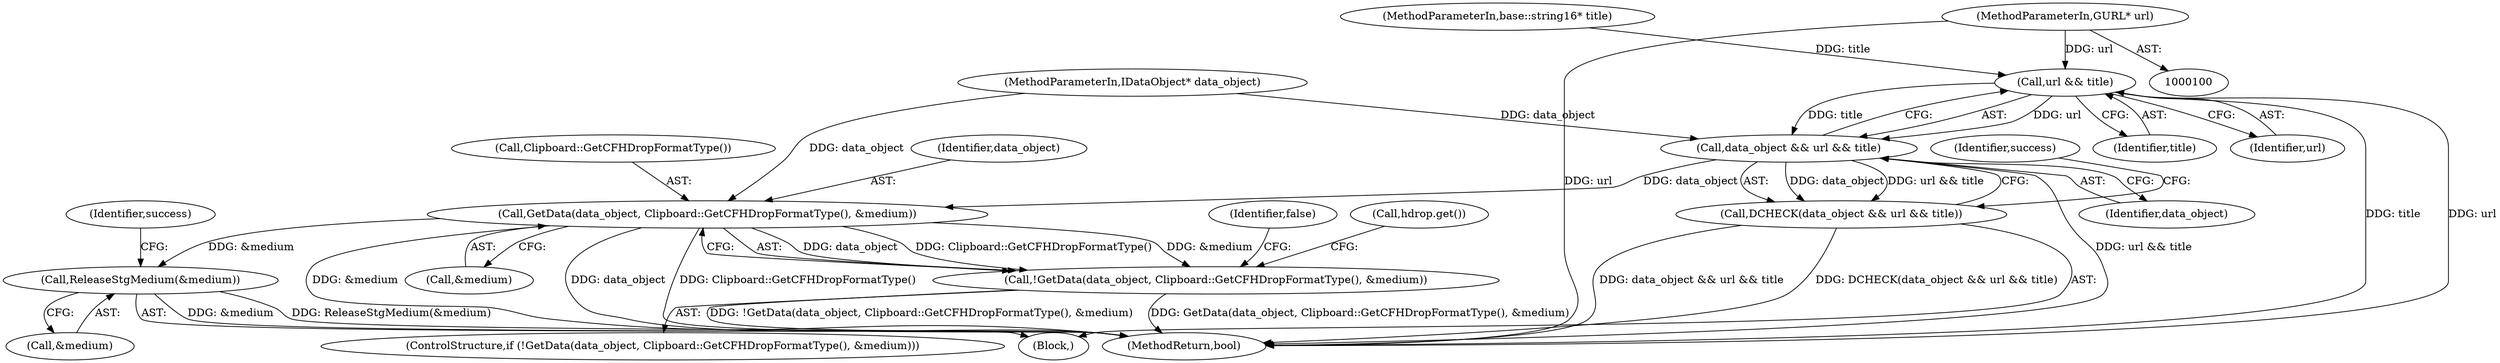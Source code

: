 digraph "0_Chrome_e93dc535728da259ec16d1c3cc393f80b25f64ae_7@pointer" {
"1000102" [label="(MethodParameterIn,GURL* url)"];
"1000108" [label="(Call,url && title)"];
"1000106" [label="(Call,data_object && url && title)"];
"1000105" [label="(Call,DCHECK(data_object && url && title))"];
"1000118" [label="(Call,GetData(data_object, Clipboard::GetCFHDropFormatType(), &medium))"];
"1000117" [label="(Call,!GetData(data_object, Clipboard::GetCFHDropFormatType(), &medium))"];
"1000156" [label="(Call,ReleaseStgMedium(&medium))"];
"1000121" [label="(Call,&medium)"];
"1000160" [label="(Identifier,success)"];
"1000104" [label="(Block,)"];
"1000110" [label="(Identifier,title)"];
"1000157" [label="(Call,&medium)"];
"1000124" [label="(Identifier,false)"];
"1000107" [label="(Identifier,data_object)"];
"1000113" [label="(Identifier,success)"];
"1000106" [label="(Call,data_object && url && title)"];
"1000103" [label="(MethodParameterIn,base::string16* title)"];
"1000105" [label="(Call,DCHECK(data_object && url && title))"];
"1000116" [label="(ControlStructure,if (!GetData(data_object, Clipboard::GetCFHDropFormatType(), &medium)))"];
"1000129" [label="(Call,hdrop.get())"];
"1000101" [label="(MethodParameterIn,IDataObject* data_object)"];
"1000161" [label="(MethodReturn,bool)"];
"1000118" [label="(Call,GetData(data_object, Clipboard::GetCFHDropFormatType(), &medium))"];
"1000156" [label="(Call,ReleaseStgMedium(&medium))"];
"1000102" [label="(MethodParameterIn,GURL* url)"];
"1000119" [label="(Identifier,data_object)"];
"1000120" [label="(Call,Clipboard::GetCFHDropFormatType())"];
"1000117" [label="(Call,!GetData(data_object, Clipboard::GetCFHDropFormatType(), &medium))"];
"1000109" [label="(Identifier,url)"];
"1000108" [label="(Call,url && title)"];
"1000102" -> "1000100"  [label="AST: "];
"1000102" -> "1000161"  [label="DDG: url"];
"1000102" -> "1000108"  [label="DDG: url"];
"1000108" -> "1000106"  [label="AST: "];
"1000108" -> "1000109"  [label="CFG: "];
"1000108" -> "1000110"  [label="CFG: "];
"1000109" -> "1000108"  [label="AST: "];
"1000110" -> "1000108"  [label="AST: "];
"1000106" -> "1000108"  [label="CFG: "];
"1000108" -> "1000161"  [label="DDG: title"];
"1000108" -> "1000161"  [label="DDG: url"];
"1000108" -> "1000106"  [label="DDG: url"];
"1000108" -> "1000106"  [label="DDG: title"];
"1000103" -> "1000108"  [label="DDG: title"];
"1000106" -> "1000105"  [label="AST: "];
"1000106" -> "1000107"  [label="CFG: "];
"1000107" -> "1000106"  [label="AST: "];
"1000105" -> "1000106"  [label="CFG: "];
"1000106" -> "1000161"  [label="DDG: url && title"];
"1000106" -> "1000105"  [label="DDG: data_object"];
"1000106" -> "1000105"  [label="DDG: url && title"];
"1000101" -> "1000106"  [label="DDG: data_object"];
"1000106" -> "1000118"  [label="DDG: data_object"];
"1000105" -> "1000104"  [label="AST: "];
"1000113" -> "1000105"  [label="CFG: "];
"1000105" -> "1000161"  [label="DDG: DCHECK(data_object && url && title)"];
"1000105" -> "1000161"  [label="DDG: data_object && url && title"];
"1000118" -> "1000117"  [label="AST: "];
"1000118" -> "1000121"  [label="CFG: "];
"1000119" -> "1000118"  [label="AST: "];
"1000120" -> "1000118"  [label="AST: "];
"1000121" -> "1000118"  [label="AST: "];
"1000117" -> "1000118"  [label="CFG: "];
"1000118" -> "1000161"  [label="DDG: &medium"];
"1000118" -> "1000161"  [label="DDG: data_object"];
"1000118" -> "1000161"  [label="DDG: Clipboard::GetCFHDropFormatType()"];
"1000118" -> "1000117"  [label="DDG: data_object"];
"1000118" -> "1000117"  [label="DDG: Clipboard::GetCFHDropFormatType()"];
"1000118" -> "1000117"  [label="DDG: &medium"];
"1000101" -> "1000118"  [label="DDG: data_object"];
"1000118" -> "1000156"  [label="DDG: &medium"];
"1000117" -> "1000116"  [label="AST: "];
"1000124" -> "1000117"  [label="CFG: "];
"1000129" -> "1000117"  [label="CFG: "];
"1000117" -> "1000161"  [label="DDG: !GetData(data_object, Clipboard::GetCFHDropFormatType(), &medium)"];
"1000117" -> "1000161"  [label="DDG: GetData(data_object, Clipboard::GetCFHDropFormatType(), &medium)"];
"1000156" -> "1000104"  [label="AST: "];
"1000156" -> "1000157"  [label="CFG: "];
"1000157" -> "1000156"  [label="AST: "];
"1000160" -> "1000156"  [label="CFG: "];
"1000156" -> "1000161"  [label="DDG: &medium"];
"1000156" -> "1000161"  [label="DDG: ReleaseStgMedium(&medium)"];
}

